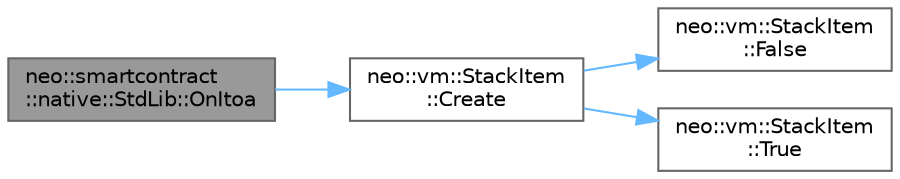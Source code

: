 digraph "neo::smartcontract::native::StdLib::OnItoa"
{
 // LATEX_PDF_SIZE
  bgcolor="transparent";
  edge [fontname=Helvetica,fontsize=10,labelfontname=Helvetica,labelfontsize=10];
  node [fontname=Helvetica,fontsize=10,shape=box,height=0.2,width=0.4];
  rankdir="LR";
  Node1 [id="Node000001",label="neo::smartcontract\l::native::StdLib::OnItoa",height=0.2,width=0.4,color="gray40", fillcolor="grey60", style="filled", fontcolor="black",tooltip="Handles the itoa method."];
  Node1 -> Node2 [id="edge1_Node000001_Node000002",color="steelblue1",style="solid",tooltip=" "];
  Node2 [id="Node000002",label="neo::vm::StackItem\l::Create",height=0.2,width=0.4,color="grey40", fillcolor="white", style="filled",URL="$classneo_1_1vm_1_1_stack_item.html#a1d67a8c02d58d56410378b997c2e7855",tooltip="Creates a primitive stack item."];
  Node2 -> Node3 [id="edge2_Node000002_Node000003",color="steelblue1",style="solid",tooltip=" "];
  Node3 [id="Node000003",label="neo::vm::StackItem\l::False",height=0.2,width=0.4,color="grey40", fillcolor="white", style="filled",URL="$classneo_1_1vm_1_1_stack_item.html#a759c1a70f6481936eb089083a5fa2d4e",tooltip="Gets the false stack item."];
  Node2 -> Node4 [id="edge3_Node000002_Node000004",color="steelblue1",style="solid",tooltip=" "];
  Node4 [id="Node000004",label="neo::vm::StackItem\l::True",height=0.2,width=0.4,color="grey40", fillcolor="white", style="filled",URL="$classneo_1_1vm_1_1_stack_item.html#ac5c88a02b66663d80e61942bb425391c",tooltip="Gets the true stack item."];
}
